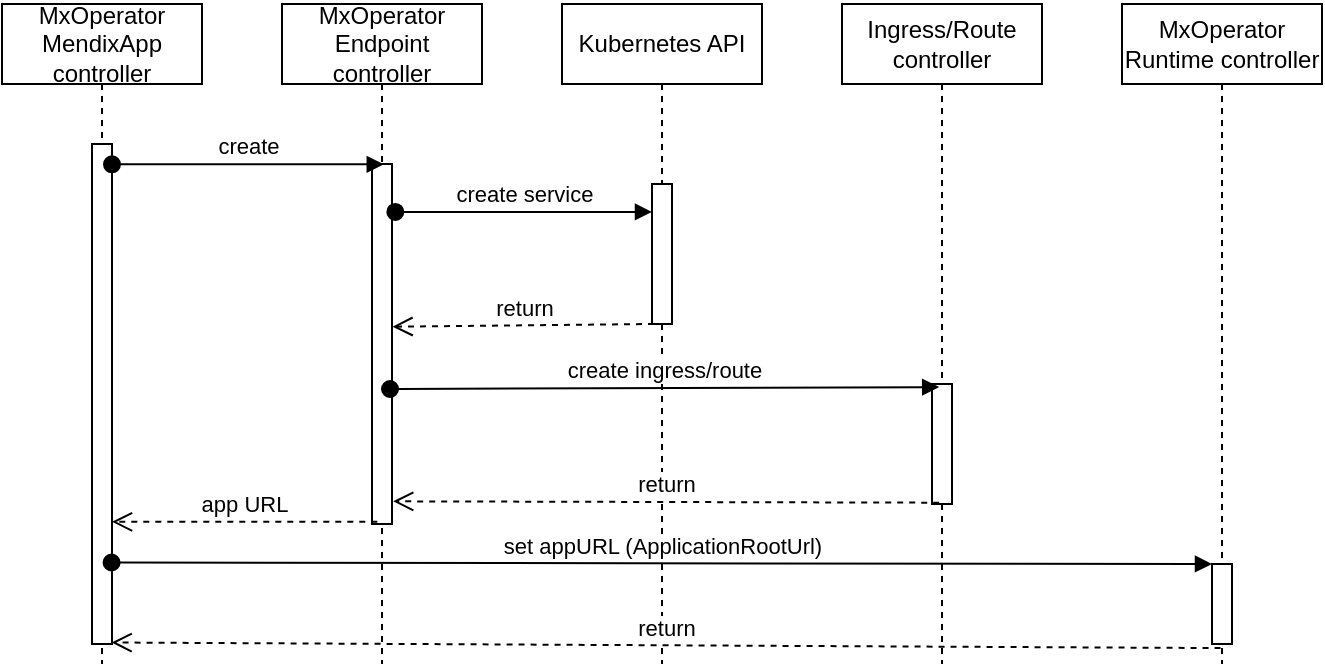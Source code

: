 <mxfile version="15.8.6" type="device"><diagram id="cghJMyDTrXtzqiDV3LQA" name="Page-1"><mxGraphModel dx="819" dy="666" grid="1" gridSize="10" guides="1" tooltips="1" connect="1" arrows="1" fold="1" page="1" pageScale="1" pageWidth="850" pageHeight="1100" math="0" shadow="0"><root><mxCell id="0"/><mxCell id="1" parent="0"/><mxCell id="h2qxvrlmUxlZSs-irIYV-1" value="MxOperator MendixApp controller" style="shape=umlLifeline;perimeter=lifelinePerimeter;whiteSpace=wrap;html=1;container=1;collapsible=0;recursiveResize=0;outlineConnect=0;" vertex="1" parent="1"><mxGeometry x="20" y="20" width="100" height="330" as="geometry"/></mxCell><mxCell id="h2qxvrlmUxlZSs-irIYV-6" value="" style="html=1;points=[];perimeter=orthogonalPerimeter;" vertex="1" parent="h2qxvrlmUxlZSs-irIYV-1"><mxGeometry x="45" y="70" width="10" height="250" as="geometry"/></mxCell><mxCell id="h2qxvrlmUxlZSs-irIYV-3" value="MxOperator Endpoint controller" style="shape=umlLifeline;perimeter=lifelinePerimeter;whiteSpace=wrap;html=1;container=1;collapsible=0;recursiveResize=0;outlineConnect=0;" vertex="1" parent="1"><mxGeometry x="160" y="20" width="100" height="330" as="geometry"/></mxCell><mxCell id="h2qxvrlmUxlZSs-irIYV-12" value="" style="html=1;points=[];perimeter=orthogonalPerimeter;" vertex="1" parent="h2qxvrlmUxlZSs-irIYV-3"><mxGeometry x="45" y="80" width="10" height="180" as="geometry"/></mxCell><mxCell id="h2qxvrlmUxlZSs-irIYV-4" value="Ingress/Route controller" style="shape=umlLifeline;perimeter=lifelinePerimeter;whiteSpace=wrap;html=1;container=1;collapsible=0;recursiveResize=0;outlineConnect=0;" vertex="1" parent="1"><mxGeometry x="440" y="20" width="100" height="330" as="geometry"/></mxCell><mxCell id="h2qxvrlmUxlZSs-irIYV-10" value="" style="html=1;points=[];perimeter=orthogonalPerimeter;" vertex="1" parent="h2qxvrlmUxlZSs-irIYV-4"><mxGeometry x="45" y="190" width="10" height="60" as="geometry"/></mxCell><mxCell id="h2qxvrlmUxlZSs-irIYV-11" value="Kubernetes API" style="shape=umlLifeline;perimeter=lifelinePerimeter;whiteSpace=wrap;html=1;container=1;collapsible=0;recursiveResize=0;outlineConnect=0;" vertex="1" parent="1"><mxGeometry x="300" y="20" width="100" height="330" as="geometry"/></mxCell><mxCell id="h2qxvrlmUxlZSs-irIYV-14" value="" style="html=1;points=[];perimeter=orthogonalPerimeter;" vertex="1" parent="h2qxvrlmUxlZSs-irIYV-11"><mxGeometry x="45" y="90" width="10" height="70" as="geometry"/></mxCell><mxCell id="h2qxvrlmUxlZSs-irIYV-13" value="create service" style="html=1;verticalAlign=bottom;startArrow=oval;startFill=1;endArrow=block;startSize=8;rounded=0;exitX=1.167;exitY=0.133;exitDx=0;exitDy=0;exitPerimeter=0;" edge="1" parent="1" source="h2qxvrlmUxlZSs-irIYV-12" target="h2qxvrlmUxlZSs-irIYV-14"><mxGeometry width="60" relative="1" as="geometry"><mxPoint x="240" y="110" as="sourcePoint"/><mxPoint x="360" y="490" as="targetPoint"/></mxGeometry></mxCell><mxCell id="h2qxvrlmUxlZSs-irIYV-15" value="return" style="html=1;verticalAlign=bottom;endArrow=open;dashed=1;endSize=8;rounded=0;exitX=0.1;exitY=1;exitDx=0;exitDy=0;exitPerimeter=0;entryX=1.027;entryY=0.452;entryDx=0;entryDy=0;entryPerimeter=0;" edge="1" parent="1" source="h2qxvrlmUxlZSs-irIYV-14" target="h2qxvrlmUxlZSs-irIYV-12"><mxGeometry relative="1" as="geometry"><mxPoint x="340" y="270" as="sourcePoint"/><mxPoint x="260" y="270" as="targetPoint"/></mxGeometry></mxCell><mxCell id="h2qxvrlmUxlZSs-irIYV-17" value="create ingress/route" style="html=1;verticalAlign=bottom;startArrow=oval;startFill=1;endArrow=block;startSize=8;rounded=0;entryX=0.36;entryY=0.026;entryDx=0;entryDy=0;entryPerimeter=0;exitX=0.9;exitY=0.625;exitDx=0;exitDy=0;exitPerimeter=0;" edge="1" parent="1" source="h2qxvrlmUxlZSs-irIYV-12" target="h2qxvrlmUxlZSs-irIYV-10"><mxGeometry width="60" relative="1" as="geometry"><mxPoint x="250" y="212" as="sourcePoint"/><mxPoint x="330" y="220" as="targetPoint"/></mxGeometry></mxCell><mxCell id="h2qxvrlmUxlZSs-irIYV-18" value="return" style="html=1;verticalAlign=bottom;endArrow=open;dashed=1;endSize=8;rounded=0;exitX=0.36;exitY=0.989;exitDx=0;exitDy=0;exitPerimeter=0;entryX=1.059;entryY=0.937;entryDx=0;entryDy=0;entryPerimeter=0;" edge="1" parent="1" source="h2qxvrlmUxlZSs-irIYV-10" target="h2qxvrlmUxlZSs-irIYV-12"><mxGeometry relative="1" as="geometry"><mxPoint x="450" y="340" as="sourcePoint"/><mxPoint x="280" y="269" as="targetPoint"/></mxGeometry></mxCell><mxCell id="h2qxvrlmUxlZSs-irIYV-19" value="app URL" style="html=1;verticalAlign=bottom;endArrow=open;dashed=1;endSize=8;rounded=0;exitX=0.265;exitY=0.994;exitDx=0;exitDy=0;exitPerimeter=0;" edge="1" parent="1" source="h2qxvrlmUxlZSs-irIYV-12" target="h2qxvrlmUxlZSs-irIYV-6"><mxGeometry relative="1" as="geometry"><mxPoint x="200" y="280" as="sourcePoint"/><mxPoint x="120" y="280" as="targetPoint"/></mxGeometry></mxCell><mxCell id="h2qxvrlmUxlZSs-irIYV-20" value="create&lt;br&gt;" style="html=1;verticalAlign=bottom;startArrow=oval;startFill=1;endArrow=block;startSize=8;rounded=0;entryX=0.589;entryY=0.001;entryDx=0;entryDy=0;entryPerimeter=0;" edge="1" parent="1" source="h2qxvrlmUxlZSs-irIYV-6" target="h2qxvrlmUxlZSs-irIYV-12"><mxGeometry width="60" relative="1" as="geometry"><mxPoint x="120" y="100" as="sourcePoint"/><mxPoint x="180" y="100" as="targetPoint"/></mxGeometry></mxCell><mxCell id="h2qxvrlmUxlZSs-irIYV-22" value="MxOperator Runtime controller" style="shape=umlLifeline;perimeter=lifelinePerimeter;whiteSpace=wrap;html=1;container=1;collapsible=0;recursiveResize=0;outlineConnect=0;" vertex="1" parent="1"><mxGeometry x="580" y="20" width="100" height="330" as="geometry"/></mxCell><mxCell id="h2qxvrlmUxlZSs-irIYV-24" value="" style="html=1;points=[];perimeter=orthogonalPerimeter;" vertex="1" parent="h2qxvrlmUxlZSs-irIYV-22"><mxGeometry x="45" y="280" width="10" height="40" as="geometry"/></mxCell><mxCell id="h2qxvrlmUxlZSs-irIYV-25" value="set appURL (ApplicationRootUrl)" style="html=1;verticalAlign=bottom;startArrow=oval;startFill=1;endArrow=block;startSize=8;rounded=0;exitX=0.979;exitY=0.837;exitDx=0;exitDy=0;exitPerimeter=0;" edge="1" parent="1" source="h2qxvrlmUxlZSs-irIYV-6" target="h2qxvrlmUxlZSs-irIYV-24"><mxGeometry width="60" relative="1" as="geometry"><mxPoint x="260" y="400" as="sourcePoint"/><mxPoint x="320" y="400" as="targetPoint"/></mxGeometry></mxCell><mxCell id="h2qxvrlmUxlZSs-irIYV-26" value="return" style="html=1;verticalAlign=bottom;endArrow=open;dashed=1;endSize=8;rounded=0;exitX=0.428;exitY=1.051;exitDx=0;exitDy=0;exitPerimeter=0;entryX=0.979;entryY=0.997;entryDx=0;entryDy=0;entryPerimeter=0;" edge="1" parent="1" source="h2qxvrlmUxlZSs-irIYV-24" target="h2qxvrlmUxlZSs-irIYV-6"><mxGeometry relative="1" as="geometry"><mxPoint x="490" y="380" as="sourcePoint"/><mxPoint x="410" y="380" as="targetPoint"/></mxGeometry></mxCell></root></mxGraphModel></diagram></mxfile>